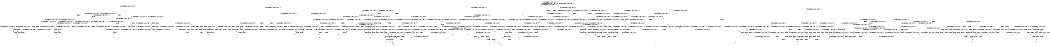 digraph BCG {
size = "7, 10.5";
center = TRUE;
node [shape = circle];
0 [peripheries = 2];
0 -> 1 [label = "EX !0 !ATOMIC_EXCH_BRANCH (1, +0, FALSE, +0, 3, TRUE) !{0, 1, 2}"];
0 -> 2 [label = "EX !2 !ATOMIC_EXCH_BRANCH (1, +0, TRUE, +0, 1, TRUE) !{0, 1, 2}"];
0 -> 3 [label = "EX !1 !ATOMIC_EXCH_BRANCH (1, +1, TRUE, +0, 2, TRUE) !{0, 1, 2}"];
0 -> 4 [label = "EX !0 !ATOMIC_EXCH_BRANCH (1, +0, FALSE, +0, 3, TRUE) !{0, 1, 2}"];
1 -> 5 [label = "EX !2 !ATOMIC_EXCH_BRANCH (1, +0, TRUE, +0, 1, TRUE) !{0, 1, 2}"];
1 -> 6 [label = "EX !1 !ATOMIC_EXCH_BRANCH (1, +1, TRUE, +0, 2, TRUE) !{0, 1, 2}"];
1 -> 7 [label = "TERMINATE !0"];
2 -> 2 [label = "EX !2 !ATOMIC_EXCH_BRANCH (1, +0, TRUE, +0, 1, TRUE) !{0, 1, 2}"];
2 -> 8 [label = "EX !0 !ATOMIC_EXCH_BRANCH (1, +0, FALSE, +0, 3, TRUE) !{0, 1, 2}"];
2 -> 9 [label = "EX !1 !ATOMIC_EXCH_BRANCH (1, +1, TRUE, +0, 2, TRUE) !{0, 1, 2}"];
2 -> 10 [label = "EX !0 !ATOMIC_EXCH_BRANCH (1, +0, FALSE, +0, 3, TRUE) !{0, 1, 2}"];
3 -> 11 [label = "EX !0 !ATOMIC_EXCH_BRANCH (1, +0, FALSE, +0, 3, FALSE) !{0, 1, 2}"];
3 -> 12 [label = "EX !2 !ATOMIC_EXCH_BRANCH (1, +0, TRUE, +0, 1, FALSE) !{0, 1, 2}"];
3 -> 13 [label = "TERMINATE !1"];
3 -> 14 [label = "EX !0 !ATOMIC_EXCH_BRANCH (1, +0, FALSE, +0, 3, FALSE) !{0, 1, 2}"];
4 -> 15 [label = "EX !1 !ATOMIC_EXCH_BRANCH (1, +1, TRUE, +0, 2, TRUE) !{0, 1, 2}"];
4 -> 16 [label = "EX !2 !ATOMIC_EXCH_BRANCH (1, +0, TRUE, +0, 1, TRUE) !{0, 1, 2}"];
4 -> 17 [label = "EX !1 !ATOMIC_EXCH_BRANCH (1, +1, TRUE, +0, 2, TRUE) !{0, 1, 2}"];
4 -> 18 [label = "TERMINATE !0"];
5 -> 5 [label = "EX !2 !ATOMIC_EXCH_BRANCH (1, +0, TRUE, +0, 1, TRUE) !{0, 1, 2}"];
5 -> 19 [label = "EX !1 !ATOMIC_EXCH_BRANCH (1, +1, TRUE, +0, 2, TRUE) !{0, 1, 2}"];
5 -> 20 [label = "TERMINATE !0"];
6 -> 21 [label = "EX !2 !ATOMIC_EXCH_BRANCH (1, +0, TRUE, +0, 1, FALSE) !{0, 1, 2}"];
6 -> 22 [label = "TERMINATE !0"];
6 -> 23 [label = "TERMINATE !1"];
7 -> 24 [label = "EX !2 !ATOMIC_EXCH_BRANCH (1, +0, TRUE, +0, 1, TRUE) !{1, 2}"];
7 -> 25 [label = "EX !1 !ATOMIC_EXCH_BRANCH (1, +1, TRUE, +0, 2, TRUE) !{1, 2}"];
7 -> 26 [label = "EX !1 !ATOMIC_EXCH_BRANCH (1, +1, TRUE, +0, 2, TRUE) !{1, 2}"];
8 -> 5 [label = "EX !2 !ATOMIC_EXCH_BRANCH (1, +0, TRUE, +0, 1, TRUE) !{0, 1, 2}"];
8 -> 19 [label = "EX !1 !ATOMIC_EXCH_BRANCH (1, +1, TRUE, +0, 2, TRUE) !{0, 1, 2}"];
8 -> 20 [label = "TERMINATE !0"];
9 -> 12 [label = "EX !2 !ATOMIC_EXCH_BRANCH (1, +0, TRUE, +0, 1, FALSE) !{0, 1, 2}"];
9 -> 27 [label = "EX !0 !ATOMIC_EXCH_BRANCH (1, +0, FALSE, +0, 3, FALSE) !{0, 1, 2}"];
9 -> 28 [label = "TERMINATE !1"];
9 -> 29 [label = "EX !0 !ATOMIC_EXCH_BRANCH (1, +0, FALSE, +0, 3, FALSE) !{0, 1, 2}"];
10 -> 30 [label = "EX !1 !ATOMIC_EXCH_BRANCH (1, +1, TRUE, +0, 2, TRUE) !{0, 1, 2}"];
10 -> 16 [label = "EX !2 !ATOMIC_EXCH_BRANCH (1, +0, TRUE, +0, 1, TRUE) !{0, 1, 2}"];
10 -> 31 [label = "EX !1 !ATOMIC_EXCH_BRANCH (1, +1, TRUE, +0, 2, TRUE) !{0, 1, 2}"];
10 -> 32 [label = "TERMINATE !0"];
11 -> 33 [label = "EX !0 !ATOMIC_EXCH_BRANCH (1, +1, TRUE, +1, 1, TRUE) !{0, 1, 2}"];
11 -> 34 [label = "EX !2 !ATOMIC_EXCH_BRANCH (1, +0, TRUE, +0, 1, FALSE) !{0, 1, 2}"];
11 -> 35 [label = "TERMINATE !1"];
11 -> 36 [label = "EX !0 !ATOMIC_EXCH_BRANCH (1, +1, TRUE, +1, 1, TRUE) !{0, 1, 2}"];
12 -> 37 [label = "EX !0 !ATOMIC_EXCH_BRANCH (1, +0, FALSE, +0, 3, TRUE) !{0, 1, 2}"];
12 -> 38 [label = "TERMINATE !2"];
12 -> 39 [label = "TERMINATE !1"];
12 -> 40 [label = "EX !0 !ATOMIC_EXCH_BRANCH (1, +0, FALSE, +0, 3, TRUE) !{0, 1, 2}"];
13 -> 41 [label = "EX !0 !ATOMIC_EXCH_BRANCH (1, +0, FALSE, +0, 3, FALSE) !{0, 2}"];
13 -> 42 [label = "EX !2 !ATOMIC_EXCH_BRANCH (1, +0, TRUE, +0, 1, FALSE) !{0, 2}"];
13 -> 43 [label = "EX !0 !ATOMIC_EXCH_BRANCH (1, +0, FALSE, +0, 3, FALSE) !{0, 2}"];
14 -> 36 [label = "EX !0 !ATOMIC_EXCH_BRANCH (1, +1, TRUE, +1, 1, TRUE) !{0, 1, 2}"];
14 -> 44 [label = "EX !2 !ATOMIC_EXCH_BRANCH (1, +0, TRUE, +0, 1, FALSE) !{0, 1, 2}"];
14 -> 45 [label = "TERMINATE !1"];
15 -> 46 [label = "EX !2 !ATOMIC_EXCH_BRANCH (1, +0, TRUE, +0, 1, FALSE) !{0, 1, 2}"];
15 -> 47 [label = "EX !2 !ATOMIC_EXCH_BRANCH (1, +0, TRUE, +0, 1, FALSE) !{0, 1, 2}"];
15 -> 48 [label = "TERMINATE !0"];
15 -> 49 [label = "TERMINATE !1"];
16 -> 30 [label = "EX !1 !ATOMIC_EXCH_BRANCH (1, +1, TRUE, +0, 2, TRUE) !{0, 1, 2}"];
16 -> 16 [label = "EX !2 !ATOMIC_EXCH_BRANCH (1, +0, TRUE, +0, 1, TRUE) !{0, 1, 2}"];
16 -> 31 [label = "EX !1 !ATOMIC_EXCH_BRANCH (1, +1, TRUE, +0, 2, TRUE) !{0, 1, 2}"];
16 -> 32 [label = "TERMINATE !0"];
17 -> 50 [label = "EX !2 !ATOMIC_EXCH_BRANCH (1, +0, TRUE, +0, 1, FALSE) !{0, 1, 2}"];
17 -> 51 [label = "TERMINATE !0"];
17 -> 52 [label = "TERMINATE !1"];
18 -> 53 [label = "EX !2 !ATOMIC_EXCH_BRANCH (1, +0, TRUE, +0, 1, TRUE) !{1, 2}"];
18 -> 54 [label = "EX !1 !ATOMIC_EXCH_BRANCH (1, +1, TRUE, +0, 2, TRUE) !{1, 2}"];
19 -> 21 [label = "EX !2 !ATOMIC_EXCH_BRANCH (1, +0, TRUE, +0, 1, FALSE) !{0, 1, 2}"];
19 -> 55 [label = "TERMINATE !0"];
19 -> 56 [label = "TERMINATE !1"];
20 -> 24 [label = "EX !2 !ATOMIC_EXCH_BRANCH (1, +0, TRUE, +0, 1, TRUE) !{1, 2}"];
20 -> 57 [label = "EX !1 !ATOMIC_EXCH_BRANCH (1, +1, TRUE, +0, 2, TRUE) !{1, 2}"];
20 -> 58 [label = "EX !1 !ATOMIC_EXCH_BRANCH (1, +1, TRUE, +0, 2, TRUE) !{1, 2}"];
21 -> 59 [label = "TERMINATE !0"];
21 -> 60 [label = "TERMINATE !2"];
21 -> 61 [label = "TERMINATE !1"];
22 -> 62 [label = "EX !2 !ATOMIC_EXCH_BRANCH (1, +0, TRUE, +0, 1, FALSE) !{1, 2}"];
22 -> 63 [label = "TERMINATE !1"];
23 -> 64 [label = "EX !2 !ATOMIC_EXCH_BRANCH (1, +0, TRUE, +0, 1, FALSE) !{0, 2}"];
23 -> 63 [label = "TERMINATE !0"];
24 -> 24 [label = "EX !2 !ATOMIC_EXCH_BRANCH (1, +0, TRUE, +0, 1, TRUE) !{1, 2}"];
24 -> 57 [label = "EX !1 !ATOMIC_EXCH_BRANCH (1, +1, TRUE, +0, 2, TRUE) !{1, 2}"];
24 -> 58 [label = "EX !1 !ATOMIC_EXCH_BRANCH (1, +1, TRUE, +0, 2, TRUE) !{1, 2}"];
25 -> 62 [label = "EX !2 !ATOMIC_EXCH_BRANCH (1, +0, TRUE, +0, 1, FALSE) !{1, 2}"];
25 -> 63 [label = "TERMINATE !1"];
26 -> 65 [label = "EX !2 !ATOMIC_EXCH_BRANCH (1, +0, TRUE, +0, 1, FALSE) !{1, 2}"];
26 -> 66 [label = "EX !2 !ATOMIC_EXCH_BRANCH (1, +0, TRUE, +0, 1, FALSE) !{1, 2}"];
26 -> 67 [label = "TERMINATE !1"];
27 -> 68 [label = "EX !0 !ATOMIC_EXCH_BRANCH (1, +1, TRUE, +1, 1, TRUE) !{0, 1, 2}"];
27 -> 34 [label = "EX !2 !ATOMIC_EXCH_BRANCH (1, +0, TRUE, +0, 1, FALSE) !{0, 1, 2}"];
27 -> 69 [label = "TERMINATE !1"];
27 -> 70 [label = "EX !0 !ATOMIC_EXCH_BRANCH (1, +1, TRUE, +1, 1, TRUE) !{0, 1, 2}"];
28 -> 42 [label = "EX !2 !ATOMIC_EXCH_BRANCH (1, +0, TRUE, +0, 1, FALSE) !{0, 2}"];
28 -> 71 [label = "EX !0 !ATOMIC_EXCH_BRANCH (1, +0, FALSE, +0, 3, FALSE) !{0, 2}"];
28 -> 72 [label = "EX !0 !ATOMIC_EXCH_BRANCH (1, +0, FALSE, +0, 3, FALSE) !{0, 2}"];
29 -> 70 [label = "EX !0 !ATOMIC_EXCH_BRANCH (1, +1, TRUE, +1, 1, TRUE) !{0, 1, 2}"];
29 -> 44 [label = "EX !2 !ATOMIC_EXCH_BRANCH (1, +0, TRUE, +0, 1, FALSE) !{0, 1, 2}"];
29 -> 73 [label = "TERMINATE !1"];
30 -> 46 [label = "EX !2 !ATOMIC_EXCH_BRANCH (1, +0, TRUE, +0, 1, FALSE) !{0, 1, 2}"];
30 -> 47 [label = "EX !2 !ATOMIC_EXCH_BRANCH (1, +0, TRUE, +0, 1, FALSE) !{0, 1, 2}"];
30 -> 74 [label = "TERMINATE !0"];
30 -> 75 [label = "TERMINATE !1"];
31 -> 50 [label = "EX !2 !ATOMIC_EXCH_BRANCH (1, +0, TRUE, +0, 1, FALSE) !{0, 1, 2}"];
31 -> 76 [label = "TERMINATE !0"];
31 -> 77 [label = "TERMINATE !1"];
32 -> 53 [label = "EX !2 !ATOMIC_EXCH_BRANCH (1, +0, TRUE, +0, 1, TRUE) !{1, 2}"];
32 -> 78 [label = "EX !1 !ATOMIC_EXCH_BRANCH (1, +1, TRUE, +0, 2, TRUE) !{1, 2}"];
33 -> 11 [label = "EX !0 !ATOMIC_EXCH_BRANCH (1, +0, FALSE, +0, 3, FALSE) !{0, 1, 2}"];
33 -> 79 [label = "EX !2 !ATOMIC_EXCH_BRANCH (1, +0, TRUE, +0, 1, FALSE) !{0, 1, 2}"];
33 -> 80 [label = "TERMINATE !1"];
33 -> 14 [label = "EX !0 !ATOMIC_EXCH_BRANCH (1, +0, FALSE, +0, 3, FALSE) !{0, 1, 2}"];
34 -> 81 [label = "EX !0 !ATOMIC_EXCH_BRANCH (1, +1, TRUE, +1, 1, FALSE) !{0, 1, 2}"];
34 -> 82 [label = "TERMINATE !2"];
34 -> 83 [label = "TERMINATE !1"];
34 -> 84 [label = "EX !0 !ATOMIC_EXCH_BRANCH (1, +1, TRUE, +1, 1, FALSE) !{0, 1, 2}"];
35 -> 85 [label = "EX !0 !ATOMIC_EXCH_BRANCH (1, +1, TRUE, +1, 1, TRUE) !{0, 2}"];
35 -> 86 [label = "EX !2 !ATOMIC_EXCH_BRANCH (1, +0, TRUE, +0, 1, FALSE) !{0, 2}"];
35 -> 87 [label = "EX !0 !ATOMIC_EXCH_BRANCH (1, +1, TRUE, +1, 1, TRUE) !{0, 2}"];
36 -> 14 [label = "EX !0 !ATOMIC_EXCH_BRANCH (1, +0, FALSE, +0, 3, FALSE) !{0, 1, 2}"];
36 -> 88 [label = "EX !2 !ATOMIC_EXCH_BRANCH (1, +0, TRUE, +0, 1, FALSE) !{0, 1, 2}"];
36 -> 89 [label = "TERMINATE !1"];
37 -> 59 [label = "TERMINATE !0"];
37 -> 60 [label = "TERMINATE !2"];
37 -> 61 [label = "TERMINATE !1"];
38 -> 90 [label = "EX !0 !ATOMIC_EXCH_BRANCH (1, +0, FALSE, +0, 3, TRUE) !{0, 1}"];
38 -> 91 [label = "TERMINATE !1"];
38 -> 92 [label = "EX !0 !ATOMIC_EXCH_BRANCH (1, +0, FALSE, +0, 3, TRUE) !{0, 1}"];
39 -> 93 [label = "EX !0 !ATOMIC_EXCH_BRANCH (1, +0, FALSE, +0, 3, TRUE) !{0, 2}"];
39 -> 91 [label = "TERMINATE !2"];
39 -> 94 [label = "EX !0 !ATOMIC_EXCH_BRANCH (1, +0, FALSE, +0, 3, TRUE) !{0, 2}"];
40 -> 95 [label = "TERMINATE !0"];
40 -> 96 [label = "TERMINATE !2"];
40 -> 97 [label = "TERMINATE !1"];
41 -> 85 [label = "EX !0 !ATOMIC_EXCH_BRANCH (1, +1, TRUE, +1, 1, TRUE) !{0, 2}"];
41 -> 86 [label = "EX !2 !ATOMIC_EXCH_BRANCH (1, +0, TRUE, +0, 1, FALSE) !{0, 2}"];
41 -> 87 [label = "EX !0 !ATOMIC_EXCH_BRANCH (1, +1, TRUE, +1, 1, TRUE) !{0, 2}"];
42 -> 93 [label = "EX !0 !ATOMIC_EXCH_BRANCH (1, +0, FALSE, +0, 3, TRUE) !{0, 2}"];
42 -> 91 [label = "TERMINATE !2"];
42 -> 94 [label = "EX !0 !ATOMIC_EXCH_BRANCH (1, +0, FALSE, +0, 3, TRUE) !{0, 2}"];
43 -> 98 [label = "EX !2 !ATOMIC_EXCH_BRANCH (1, +0, TRUE, +0, 1, FALSE) !{0, 2}"];
43 -> 87 [label = "EX !0 !ATOMIC_EXCH_BRANCH (1, +1, TRUE, +1, 1, TRUE) !{0, 2}"];
43 -> 99 [label = "EX !2 !ATOMIC_EXCH_BRANCH (1, +0, TRUE, +0, 1, FALSE) !{0, 2}"];
44 -> 84 [label = "EX !0 !ATOMIC_EXCH_BRANCH (1, +1, TRUE, +1, 1, FALSE) !{0, 1, 2}"];
44 -> 100 [label = "TERMINATE !2"];
44 -> 101 [label = "TERMINATE !1"];
45 -> 102 [label = "EX !0 !ATOMIC_EXCH_BRANCH (1, +1, TRUE, +1, 1, TRUE) !{0, 2}"];
45 -> 103 [label = "EX !2 !ATOMIC_EXCH_BRANCH (1, +0, TRUE, +0, 1, FALSE) !{0, 2}"];
46 -> 104 [label = "TERMINATE !0"];
46 -> 105 [label = "TERMINATE !2"];
46 -> 106 [label = "TERMINATE !1"];
47 -> 107 [label = "TERMINATE !0"];
47 -> 108 [label = "TERMINATE !2"];
47 -> 109 [label = "TERMINATE !1"];
48 -> 110 [label = "EX !2 !ATOMIC_EXCH_BRANCH (1, +0, TRUE, +0, 1, FALSE) !{1, 2}"];
48 -> 111 [label = "TERMINATE !1"];
49 -> 112 [label = "EX !2 !ATOMIC_EXCH_BRANCH (1, +0, TRUE, +0, 1, FALSE) !{0, 2}"];
49 -> 111 [label = "TERMINATE !0"];
50 -> 95 [label = "TERMINATE !0"];
50 -> 96 [label = "TERMINATE !2"];
50 -> 97 [label = "TERMINATE !1"];
51 -> 113 [label = "EX !2 !ATOMIC_EXCH_BRANCH (1, +0, TRUE, +0, 1, FALSE) !{1, 2}"];
51 -> 114 [label = "TERMINATE !1"];
52 -> 115 [label = "EX !2 !ATOMIC_EXCH_BRANCH (1, +0, TRUE, +0, 1, FALSE) !{0, 2}"];
52 -> 114 [label = "TERMINATE !0"];
53 -> 53 [label = "EX !2 !ATOMIC_EXCH_BRANCH (1, +0, TRUE, +0, 1, TRUE) !{1, 2}"];
53 -> 78 [label = "EX !1 !ATOMIC_EXCH_BRANCH (1, +1, TRUE, +0, 2, TRUE) !{1, 2}"];
54 -> 113 [label = "EX !2 !ATOMIC_EXCH_BRANCH (1, +0, TRUE, +0, 1, FALSE) !{1, 2}"];
54 -> 114 [label = "TERMINATE !1"];
55 -> 62 [label = "EX !2 !ATOMIC_EXCH_BRANCH (1, +0, TRUE, +0, 1, FALSE) !{1, 2}"];
55 -> 116 [label = "TERMINATE !1"];
56 -> 64 [label = "EX !2 !ATOMIC_EXCH_BRANCH (1, +0, TRUE, +0, 1, FALSE) !{0, 2}"];
56 -> 116 [label = "TERMINATE !0"];
57 -> 62 [label = "EX !2 !ATOMIC_EXCH_BRANCH (1, +0, TRUE, +0, 1, FALSE) !{1, 2}"];
57 -> 116 [label = "TERMINATE !1"];
58 -> 65 [label = "EX !2 !ATOMIC_EXCH_BRANCH (1, +0, TRUE, +0, 1, FALSE) !{1, 2}"];
58 -> 66 [label = "EX !2 !ATOMIC_EXCH_BRANCH (1, +0, TRUE, +0, 1, FALSE) !{1, 2}"];
58 -> 117 [label = "TERMINATE !1"];
59 -> 118 [label = "TERMINATE !2"];
59 -> 119 [label = "TERMINATE !1"];
60 -> 118 [label = "TERMINATE !0"];
60 -> 120 [label = "TERMINATE !1"];
61 -> 119 [label = "TERMINATE !0"];
61 -> 120 [label = "TERMINATE !2"];
62 -> 118 [label = "TERMINATE !2"];
62 -> 119 [label = "TERMINATE !1"];
63 -> 121 [label = "EX !2 !ATOMIC_EXCH_BRANCH (1, +0, TRUE, +0, 1, FALSE) !{2}"];
63 -> 122 [label = "EX !2 !ATOMIC_EXCH_BRANCH (1, +0, TRUE, +0, 1, FALSE) !{2}"];
64 -> 119 [label = "TERMINATE !0"];
64 -> 120 [label = "TERMINATE !2"];
65 -> 123 [label = "TERMINATE !2"];
65 -> 124 [label = "TERMINATE !1"];
66 -> 125 [label = "TERMINATE !2"];
66 -> 126 [label = "TERMINATE !1"];
67 -> 127 [label = "EX !2 !ATOMIC_EXCH_BRANCH (1, +0, TRUE, +0, 1, FALSE) !{2}"];
68 -> 27 [label = "EX !0 !ATOMIC_EXCH_BRANCH (1, +0, FALSE, +0, 3, FALSE) !{0, 1, 2}"];
68 -> 79 [label = "EX !2 !ATOMIC_EXCH_BRANCH (1, +0, TRUE, +0, 1, FALSE) !{0, 1, 2}"];
68 -> 128 [label = "TERMINATE !1"];
68 -> 29 [label = "EX !0 !ATOMIC_EXCH_BRANCH (1, +0, FALSE, +0, 3, FALSE) !{0, 1, 2}"];
69 -> 129 [label = "EX !0 !ATOMIC_EXCH_BRANCH (1, +1, TRUE, +1, 1, TRUE) !{0, 2}"];
69 -> 86 [label = "EX !2 !ATOMIC_EXCH_BRANCH (1, +0, TRUE, +0, 1, FALSE) !{0, 2}"];
69 -> 130 [label = "EX !0 !ATOMIC_EXCH_BRANCH (1, +1, TRUE, +1, 1, TRUE) !{0, 2}"];
70 -> 29 [label = "EX !0 !ATOMIC_EXCH_BRANCH (1, +0, FALSE, +0, 3, FALSE) !{0, 1, 2}"];
70 -> 88 [label = "EX !2 !ATOMIC_EXCH_BRANCH (1, +0, TRUE, +0, 1, FALSE) !{0, 1, 2}"];
70 -> 131 [label = "TERMINATE !1"];
71 -> 129 [label = "EX !0 !ATOMIC_EXCH_BRANCH (1, +1, TRUE, +1, 1, TRUE) !{0, 2}"];
71 -> 86 [label = "EX !2 !ATOMIC_EXCH_BRANCH (1, +0, TRUE, +0, 1, FALSE) !{0, 2}"];
71 -> 130 [label = "EX !0 !ATOMIC_EXCH_BRANCH (1, +1, TRUE, +1, 1, TRUE) !{0, 2}"];
72 -> 98 [label = "EX !2 !ATOMIC_EXCH_BRANCH (1, +0, TRUE, +0, 1, FALSE) !{0, 2}"];
72 -> 130 [label = "EX !0 !ATOMIC_EXCH_BRANCH (1, +1, TRUE, +1, 1, TRUE) !{0, 2}"];
72 -> 99 [label = "EX !2 !ATOMIC_EXCH_BRANCH (1, +0, TRUE, +0, 1, FALSE) !{0, 2}"];
73 -> 132 [label = "EX !0 !ATOMIC_EXCH_BRANCH (1, +1, TRUE, +1, 1, TRUE) !{0, 2}"];
73 -> 103 [label = "EX !2 !ATOMIC_EXCH_BRANCH (1, +0, TRUE, +0, 1, FALSE) !{0, 2}"];
74 -> 110 [label = "EX !2 !ATOMIC_EXCH_BRANCH (1, +0, TRUE, +0, 1, FALSE) !{1, 2}"];
74 -> 133 [label = "TERMINATE !1"];
75 -> 112 [label = "EX !2 !ATOMIC_EXCH_BRANCH (1, +0, TRUE, +0, 1, FALSE) !{0, 2}"];
75 -> 133 [label = "TERMINATE !0"];
76 -> 113 [label = "EX !2 !ATOMIC_EXCH_BRANCH (1, +0, TRUE, +0, 1, FALSE) !{1, 2}"];
76 -> 134 [label = "TERMINATE !1"];
77 -> 115 [label = "EX !2 !ATOMIC_EXCH_BRANCH (1, +0, TRUE, +0, 1, FALSE) !{0, 2}"];
77 -> 134 [label = "TERMINATE !0"];
78 -> 113 [label = "EX !2 !ATOMIC_EXCH_BRANCH (1, +0, TRUE, +0, 1, FALSE) !{1, 2}"];
78 -> 134 [label = "TERMINATE !1"];
79 -> 37 [label = "EX !0 !ATOMIC_EXCH_BRANCH (1, +0, FALSE, +0, 3, TRUE) !{0, 1, 2}"];
79 -> 135 [label = "TERMINATE !2"];
79 -> 136 [label = "TERMINATE !1"];
79 -> 40 [label = "EX !0 !ATOMIC_EXCH_BRANCH (1, +0, FALSE, +0, 3, TRUE) !{0, 1, 2}"];
80 -> 41 [label = "EX !0 !ATOMIC_EXCH_BRANCH (1, +0, FALSE, +0, 3, FALSE) !{0, 2}"];
80 -> 137 [label = "EX !2 !ATOMIC_EXCH_BRANCH (1, +0, TRUE, +0, 1, FALSE) !{0, 2}"];
80 -> 43 [label = "EX !0 !ATOMIC_EXCH_BRANCH (1, +0, FALSE, +0, 3, FALSE) !{0, 2}"];
81 -> 138 [label = "TERMINATE !0"];
81 -> 139 [label = "TERMINATE !2"];
81 -> 140 [label = "TERMINATE !1"];
82 -> 141 [label = "EX !0 !ATOMIC_EXCH_BRANCH (1, +1, TRUE, +1, 1, FALSE) !{0, 1}"];
82 -> 142 [label = "TERMINATE !1"];
82 -> 143 [label = "EX !0 !ATOMIC_EXCH_BRANCH (1, +1, TRUE, +1, 1, FALSE) !{0, 1}"];
83 -> 144 [label = "EX !0 !ATOMIC_EXCH_BRANCH (1, +1, TRUE, +1, 1, FALSE) !{0, 2}"];
83 -> 142 [label = "TERMINATE !2"];
83 -> 145 [label = "EX !0 !ATOMIC_EXCH_BRANCH (1, +1, TRUE, +1, 1, FALSE) !{0, 2}"];
84 -> 146 [label = "TERMINATE !0"];
84 -> 147 [label = "TERMINATE !2"];
84 -> 148 [label = "TERMINATE !1"];
85 -> 41 [label = "EX !0 !ATOMIC_EXCH_BRANCH (1, +0, FALSE, +0, 3, FALSE) !{0, 2}"];
85 -> 137 [label = "EX !2 !ATOMIC_EXCH_BRANCH (1, +0, TRUE, +0, 1, FALSE) !{0, 2}"];
85 -> 43 [label = "EX !0 !ATOMIC_EXCH_BRANCH (1, +0, FALSE, +0, 3, FALSE) !{0, 2}"];
86 -> 144 [label = "EX !0 !ATOMIC_EXCH_BRANCH (1, +1, TRUE, +1, 1, FALSE) !{0, 2}"];
86 -> 142 [label = "TERMINATE !2"];
86 -> 145 [label = "EX !0 !ATOMIC_EXCH_BRANCH (1, +1, TRUE, +1, 1, FALSE) !{0, 2}"];
87 -> 149 [label = "EX !2 !ATOMIC_EXCH_BRANCH (1, +0, TRUE, +0, 1, FALSE) !{0, 2}"];
87 -> 43 [label = "EX !0 !ATOMIC_EXCH_BRANCH (1, +0, FALSE, +0, 3, FALSE) !{0, 2}"];
87 -> 150 [label = "EX !2 !ATOMIC_EXCH_BRANCH (1, +0, TRUE, +0, 1, FALSE) !{0, 2}"];
88 -> 40 [label = "EX !0 !ATOMIC_EXCH_BRANCH (1, +0, FALSE, +0, 3, TRUE) !{0, 1, 2}"];
88 -> 151 [label = "TERMINATE !2"];
88 -> 152 [label = "TERMINATE !1"];
89 -> 153 [label = "EX !0 !ATOMIC_EXCH_BRANCH (1, +0, FALSE, +0, 3, FALSE) !{0, 2}"];
89 -> 154 [label = "EX !2 !ATOMIC_EXCH_BRANCH (1, +0, TRUE, +0, 1, FALSE) !{0, 2}"];
90 -> 118 [label = "TERMINATE !0"];
90 -> 120 [label = "TERMINATE !1"];
91 -> 155 [label = "EX !0 !ATOMIC_EXCH_BRANCH (1, +0, FALSE, +0, 3, TRUE) !{0}"];
91 -> 156 [label = "EX !0 !ATOMIC_EXCH_BRANCH (1, +0, FALSE, +0, 3, TRUE) !{0}"];
92 -> 157 [label = "TERMINATE !0"];
92 -> 158 [label = "TERMINATE !1"];
93 -> 119 [label = "TERMINATE !0"];
93 -> 120 [label = "TERMINATE !2"];
94 -> 159 [label = "TERMINATE !0"];
94 -> 160 [label = "TERMINATE !2"];
95 -> 161 [label = "TERMINATE !2"];
95 -> 162 [label = "TERMINATE !1"];
96 -> 161 [label = "TERMINATE !0"];
96 -> 163 [label = "TERMINATE !1"];
97 -> 162 [label = "TERMINATE !0"];
97 -> 163 [label = "TERMINATE !2"];
98 -> 164 [label = "EX !0 !ATOMIC_EXCH_BRANCH (1, +1, TRUE, +1, 1, FALSE) !{0, 2}"];
98 -> 165 [label = "TERMINATE !2"];
98 -> 145 [label = "EX !0 !ATOMIC_EXCH_BRANCH (1, +1, TRUE, +1, 1, FALSE) !{0, 2}"];
99 -> 145 [label = "EX !0 !ATOMIC_EXCH_BRANCH (1, +1, TRUE, +1, 1, FALSE) !{0, 2}"];
99 -> 166 [label = "TERMINATE !2"];
100 -> 167 [label = "EX !0 !ATOMIC_EXCH_BRANCH (1, +1, TRUE, +1, 1, FALSE) !{0, 1}"];
100 -> 168 [label = "TERMINATE !1"];
101 -> 169 [label = "EX !0 !ATOMIC_EXCH_BRANCH (1, +1, TRUE, +1, 1, FALSE) !{0, 2}"];
101 -> 168 [label = "TERMINATE !2"];
102 -> 153 [label = "EX !0 !ATOMIC_EXCH_BRANCH (1, +0, FALSE, +0, 3, FALSE) !{0, 2}"];
102 -> 154 [label = "EX !2 !ATOMIC_EXCH_BRANCH (1, +0, TRUE, +0, 1, FALSE) !{0, 2}"];
103 -> 169 [label = "EX !0 !ATOMIC_EXCH_BRANCH (1, +1, TRUE, +1, 1, FALSE) !{0, 2}"];
103 -> 168 [label = "TERMINATE !2"];
104 -> 170 [label = "TERMINATE !2"];
104 -> 171 [label = "TERMINATE !1"];
105 -> 170 [label = "TERMINATE !0"];
105 -> 172 [label = "TERMINATE !1"];
106 -> 171 [label = "TERMINATE !0"];
106 -> 172 [label = "TERMINATE !2"];
107 -> 173 [label = "TERMINATE !2"];
107 -> 174 [label = "TERMINATE !1"];
108 -> 173 [label = "TERMINATE !0"];
108 -> 175 [label = "TERMINATE !1"];
109 -> 174 [label = "TERMINATE !0"];
109 -> 175 [label = "TERMINATE !2"];
110 -> 173 [label = "TERMINATE !2"];
110 -> 174 [label = "TERMINATE !1"];
111 -> 176 [label = "EX !2 !ATOMIC_EXCH_BRANCH (1, +0, TRUE, +0, 1, FALSE) !{2}"];
112 -> 174 [label = "TERMINATE !0"];
112 -> 175 [label = "TERMINATE !2"];
113 -> 161 [label = "TERMINATE !2"];
113 -> 162 [label = "TERMINATE !1"];
114 -> 177 [label = "EX !2 !ATOMIC_EXCH_BRANCH (1, +0, TRUE, +0, 1, FALSE) !{2}"];
115 -> 162 [label = "TERMINATE !0"];
115 -> 163 [label = "TERMINATE !2"];
116 -> 121 [label = "EX !2 !ATOMIC_EXCH_BRANCH (1, +0, TRUE, +0, 1, FALSE) !{2}"];
116 -> 122 [label = "EX !2 !ATOMIC_EXCH_BRANCH (1, +0, TRUE, +0, 1, FALSE) !{2}"];
117 -> 127 [label = "EX !2 !ATOMIC_EXCH_BRANCH (1, +0, TRUE, +0, 1, FALSE) !{2}"];
118 -> 178 [label = "TERMINATE !1"];
119 -> 178 [label = "TERMINATE !2"];
120 -> 178 [label = "TERMINATE !0"];
121 -> 178 [label = "TERMINATE !2"];
122 -> 179 [label = "TERMINATE !2"];
123 -> 180 [label = "TERMINATE !1"];
124 -> 180 [label = "TERMINATE !2"];
125 -> 181 [label = "TERMINATE !1"];
126 -> 181 [label = "TERMINATE !2"];
127 -> 181 [label = "TERMINATE !2"];
128 -> 71 [label = "EX !0 !ATOMIC_EXCH_BRANCH (1, +0, FALSE, +0, 3, FALSE) !{0, 2}"];
128 -> 137 [label = "EX !2 !ATOMIC_EXCH_BRANCH (1, +0, TRUE, +0, 1, FALSE) !{0, 2}"];
128 -> 72 [label = "EX !0 !ATOMIC_EXCH_BRANCH (1, +0, FALSE, +0, 3, FALSE) !{0, 2}"];
129 -> 71 [label = "EX !0 !ATOMIC_EXCH_BRANCH (1, +0, FALSE, +0, 3, FALSE) !{0, 2}"];
129 -> 137 [label = "EX !2 !ATOMIC_EXCH_BRANCH (1, +0, TRUE, +0, 1, FALSE) !{0, 2}"];
129 -> 72 [label = "EX !0 !ATOMIC_EXCH_BRANCH (1, +0, FALSE, +0, 3, FALSE) !{0, 2}"];
130 -> 149 [label = "EX !2 !ATOMIC_EXCH_BRANCH (1, +0, TRUE, +0, 1, FALSE) !{0, 2}"];
130 -> 72 [label = "EX !0 !ATOMIC_EXCH_BRANCH (1, +0, FALSE, +0, 3, FALSE) !{0, 2}"];
130 -> 150 [label = "EX !2 !ATOMIC_EXCH_BRANCH (1, +0, TRUE, +0, 1, FALSE) !{0, 2}"];
131 -> 182 [label = "EX !0 !ATOMIC_EXCH_BRANCH (1, +0, FALSE, +0, 3, FALSE) !{0, 2}"];
131 -> 154 [label = "EX !2 !ATOMIC_EXCH_BRANCH (1, +0, TRUE, +0, 1, FALSE) !{0, 2}"];
132 -> 182 [label = "EX !0 !ATOMIC_EXCH_BRANCH (1, +0, FALSE, +0, 3, FALSE) !{0, 2}"];
132 -> 154 [label = "EX !2 !ATOMIC_EXCH_BRANCH (1, +0, TRUE, +0, 1, FALSE) !{0, 2}"];
133 -> 176 [label = "EX !2 !ATOMIC_EXCH_BRANCH (1, +0, TRUE, +0, 1, FALSE) !{2}"];
134 -> 177 [label = "EX !2 !ATOMIC_EXCH_BRANCH (1, +0, TRUE, +0, 1, FALSE) !{2}"];
135 -> 90 [label = "EX !0 !ATOMIC_EXCH_BRANCH (1, +0, FALSE, +0, 3, TRUE) !{0, 1}"];
135 -> 183 [label = "TERMINATE !1"];
135 -> 92 [label = "EX !0 !ATOMIC_EXCH_BRANCH (1, +0, FALSE, +0, 3, TRUE) !{0, 1}"];
136 -> 93 [label = "EX !0 !ATOMIC_EXCH_BRANCH (1, +0, FALSE, +0, 3, TRUE) !{0, 2}"];
136 -> 183 [label = "TERMINATE !2"];
136 -> 94 [label = "EX !0 !ATOMIC_EXCH_BRANCH (1, +0, FALSE, +0, 3, TRUE) !{0, 2}"];
137 -> 93 [label = "EX !0 !ATOMIC_EXCH_BRANCH (1, +0, FALSE, +0, 3, TRUE) !{0, 2}"];
137 -> 183 [label = "TERMINATE !2"];
137 -> 94 [label = "EX !0 !ATOMIC_EXCH_BRANCH (1, +0, FALSE, +0, 3, TRUE) !{0, 2}"];
138 -> 184 [label = "TERMINATE !2"];
138 -> 185 [label = "TERMINATE !1"];
139 -> 184 [label = "TERMINATE !0"];
139 -> 186 [label = "TERMINATE !1"];
140 -> 185 [label = "TERMINATE !0"];
140 -> 186 [label = "TERMINATE !2"];
141 -> 184 [label = "TERMINATE !0"];
141 -> 186 [label = "TERMINATE !1"];
142 -> 187 [label = "EX !0 !ATOMIC_EXCH_BRANCH (1, +1, TRUE, +1, 1, FALSE) !{0}"];
142 -> 188 [label = "EX !0 !ATOMIC_EXCH_BRANCH (1, +1, TRUE, +1, 1, FALSE) !{0}"];
143 -> 189 [label = "TERMINATE !0"];
143 -> 190 [label = "TERMINATE !1"];
144 -> 185 [label = "TERMINATE !0"];
144 -> 186 [label = "TERMINATE !2"];
145 -> 191 [label = "TERMINATE !0"];
145 -> 192 [label = "TERMINATE !2"];
146 -> 193 [label = "TERMINATE !2"];
146 -> 194 [label = "TERMINATE !1"];
147 -> 193 [label = "TERMINATE !0"];
147 -> 195 [label = "TERMINATE !1"];
148 -> 194 [label = "TERMINATE !0"];
148 -> 195 [label = "TERMINATE !2"];
149 -> 196 [label = "EX !0 !ATOMIC_EXCH_BRANCH (1, +0, FALSE, +0, 3, TRUE) !{0, 2}"];
149 -> 197 [label = "TERMINATE !2"];
149 -> 94 [label = "EX !0 !ATOMIC_EXCH_BRANCH (1, +0, FALSE, +0, 3, TRUE) !{0, 2}"];
150 -> 94 [label = "EX !0 !ATOMIC_EXCH_BRANCH (1, +0, FALSE, +0, 3, TRUE) !{0, 2}"];
150 -> 198 [label = "TERMINATE !2"];
151 -> 199 [label = "EX !0 !ATOMIC_EXCH_BRANCH (1, +0, FALSE, +0, 3, TRUE) !{0, 1}"];
151 -> 200 [label = "TERMINATE !1"];
152 -> 201 [label = "EX !0 !ATOMIC_EXCH_BRANCH (1, +0, FALSE, +0, 3, TRUE) !{0, 2}"];
152 -> 200 [label = "TERMINATE !2"];
153 -> 102 [label = "EX !0 !ATOMIC_EXCH_BRANCH (1, +1, TRUE, +1, 1, TRUE) !{0, 2}"];
153 -> 103 [label = "EX !2 !ATOMIC_EXCH_BRANCH (1, +0, TRUE, +0, 1, FALSE) !{0, 2}"];
154 -> 201 [label = "EX !0 !ATOMIC_EXCH_BRANCH (1, +0, FALSE, +0, 3, TRUE) !{0, 2}"];
154 -> 200 [label = "TERMINATE !2"];
155 -> 178 [label = "TERMINATE !0"];
156 -> 202 [label = "TERMINATE !0"];
157 -> 203 [label = "TERMINATE !1"];
158 -> 203 [label = "TERMINATE !0"];
159 -> 204 [label = "TERMINATE !2"];
160 -> 204 [label = "TERMINATE !0"];
161 -> 205 [label = "TERMINATE !1"];
162 -> 205 [label = "TERMINATE !2"];
163 -> 205 [label = "TERMINATE !0"];
164 -> 206 [label = "TERMINATE !0"];
164 -> 207 [label = "TERMINATE !2"];
165 -> 208 [label = "EX !0 !ATOMIC_EXCH_BRANCH (1, +1, TRUE, +1, 1, FALSE) !{0}"];
166 -> 209 [label = "EX !0 !ATOMIC_EXCH_BRANCH (1, +1, TRUE, +1, 1, FALSE) !{0}"];
167 -> 193 [label = "TERMINATE !0"];
167 -> 195 [label = "TERMINATE !1"];
168 -> 210 [label = "EX !0 !ATOMIC_EXCH_BRANCH (1, +1, TRUE, +1, 1, FALSE) !{0}"];
169 -> 194 [label = "TERMINATE !0"];
169 -> 195 [label = "TERMINATE !2"];
170 -> 211 [label = "TERMINATE !1"];
171 -> 211 [label = "TERMINATE !2"];
172 -> 211 [label = "TERMINATE !0"];
173 -> 212 [label = "TERMINATE !1"];
174 -> 212 [label = "TERMINATE !2"];
175 -> 212 [label = "TERMINATE !0"];
176 -> 212 [label = "TERMINATE !2"];
177 -> 205 [label = "TERMINATE !2"];
178 -> 213 [label = "exit"];
179 -> 214 [label = "exit"];
180 -> 215 [label = "exit"];
181 -> 216 [label = "exit"];
182 -> 132 [label = "EX !0 !ATOMIC_EXCH_BRANCH (1, +1, TRUE, +1, 1, TRUE) !{0, 2}"];
182 -> 103 [label = "EX !2 !ATOMIC_EXCH_BRANCH (1, +0, TRUE, +0, 1, FALSE) !{0, 2}"];
183 -> 155 [label = "EX !0 !ATOMIC_EXCH_BRANCH (1, +0, FALSE, +0, 3, TRUE) !{0}"];
183 -> 156 [label = "EX !0 !ATOMIC_EXCH_BRANCH (1, +0, FALSE, +0, 3, TRUE) !{0}"];
184 -> 217 [label = "TERMINATE !1"];
185 -> 217 [label = "TERMINATE !2"];
186 -> 217 [label = "TERMINATE !0"];
187 -> 217 [label = "TERMINATE !0"];
188 -> 218 [label = "TERMINATE !0"];
189 -> 219 [label = "TERMINATE !1"];
190 -> 219 [label = "TERMINATE !0"];
191 -> 220 [label = "TERMINATE !2"];
192 -> 220 [label = "TERMINATE !0"];
193 -> 221 [label = "TERMINATE !1"];
194 -> 221 [label = "TERMINATE !2"];
195 -> 221 [label = "TERMINATE !0"];
196 -> 222 [label = "TERMINATE !0"];
196 -> 223 [label = "TERMINATE !2"];
197 -> 224 [label = "EX !0 !ATOMIC_EXCH_BRANCH (1, +0, FALSE, +0, 3, TRUE) !{0}"];
198 -> 225 [label = "EX !0 !ATOMIC_EXCH_BRANCH (1, +0, FALSE, +0, 3, TRUE) !{0}"];
199 -> 161 [label = "TERMINATE !0"];
199 -> 163 [label = "TERMINATE !1"];
200 -> 226 [label = "EX !0 !ATOMIC_EXCH_BRANCH (1, +0, FALSE, +0, 3, TRUE) !{0}"];
201 -> 162 [label = "TERMINATE !0"];
201 -> 163 [label = "TERMINATE !2"];
202 -> 227 [label = "exit"];
203 -> 228 [label = "exit"];
204 -> 229 [label = "exit"];
205 -> 230 [label = "exit"];
206 -> 231 [label = "TERMINATE !2"];
207 -> 231 [label = "TERMINATE !0"];
208 -> 231 [label = "TERMINATE !0"];
209 -> 220 [label = "TERMINATE !0"];
210 -> 221 [label = "TERMINATE !0"];
211 -> 232 [label = "exit"];
212 -> 233 [label = "exit"];
217 -> 213 [label = "exit"];
218 -> 227 [label = "exit"];
219 -> 228 [label = "exit"];
220 -> 229 [label = "exit"];
221 -> 230 [label = "exit"];
222 -> 234 [label = "TERMINATE !2"];
223 -> 234 [label = "TERMINATE !0"];
224 -> 234 [label = "TERMINATE !0"];
225 -> 204 [label = "TERMINATE !0"];
226 -> 205 [label = "TERMINATE !0"];
231 -> 235 [label = "exit"];
234 -> 235 [label = "exit"];
}
